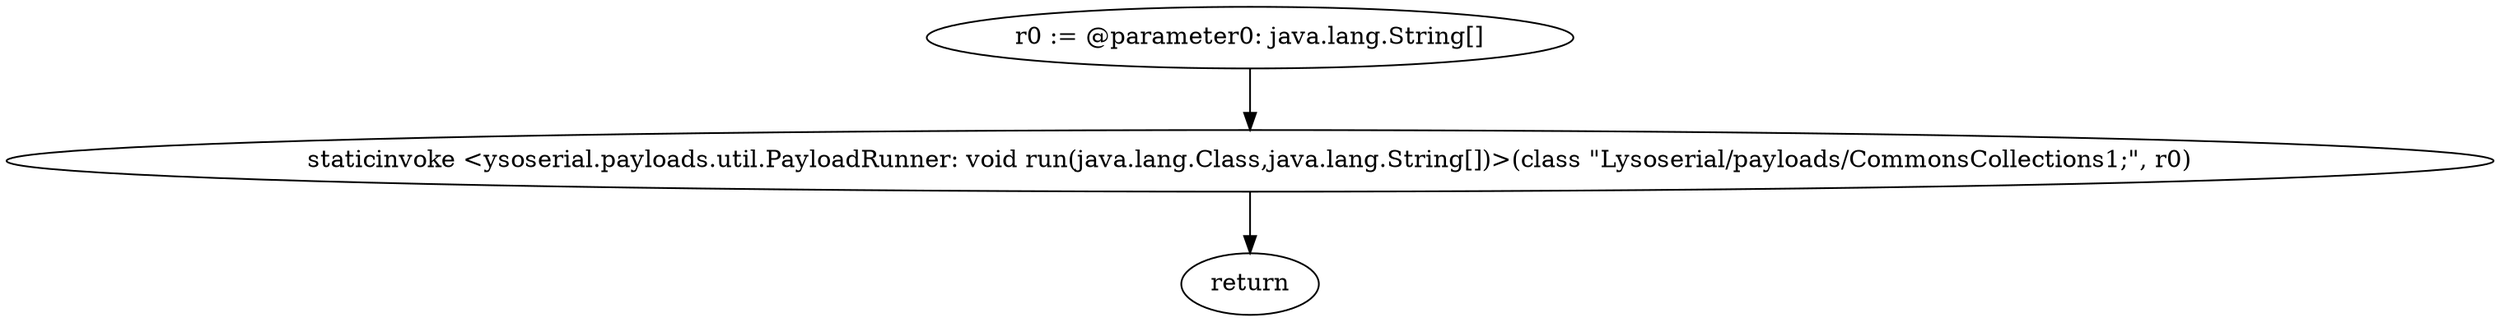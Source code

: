digraph "unitGraph" {
    "r0 := @parameter0: java.lang.String[]"
    "staticinvoke <ysoserial.payloads.util.PayloadRunner: void run(java.lang.Class,java.lang.String[])>(class \"Lysoserial/payloads/CommonsCollections1;\", r0)"
    "return"
    "r0 := @parameter0: java.lang.String[]"->"staticinvoke <ysoserial.payloads.util.PayloadRunner: void run(java.lang.Class,java.lang.String[])>(class \"Lysoserial/payloads/CommonsCollections1;\", r0)";
    "staticinvoke <ysoserial.payloads.util.PayloadRunner: void run(java.lang.Class,java.lang.String[])>(class \"Lysoserial/payloads/CommonsCollections1;\", r0)"->"return";
}
